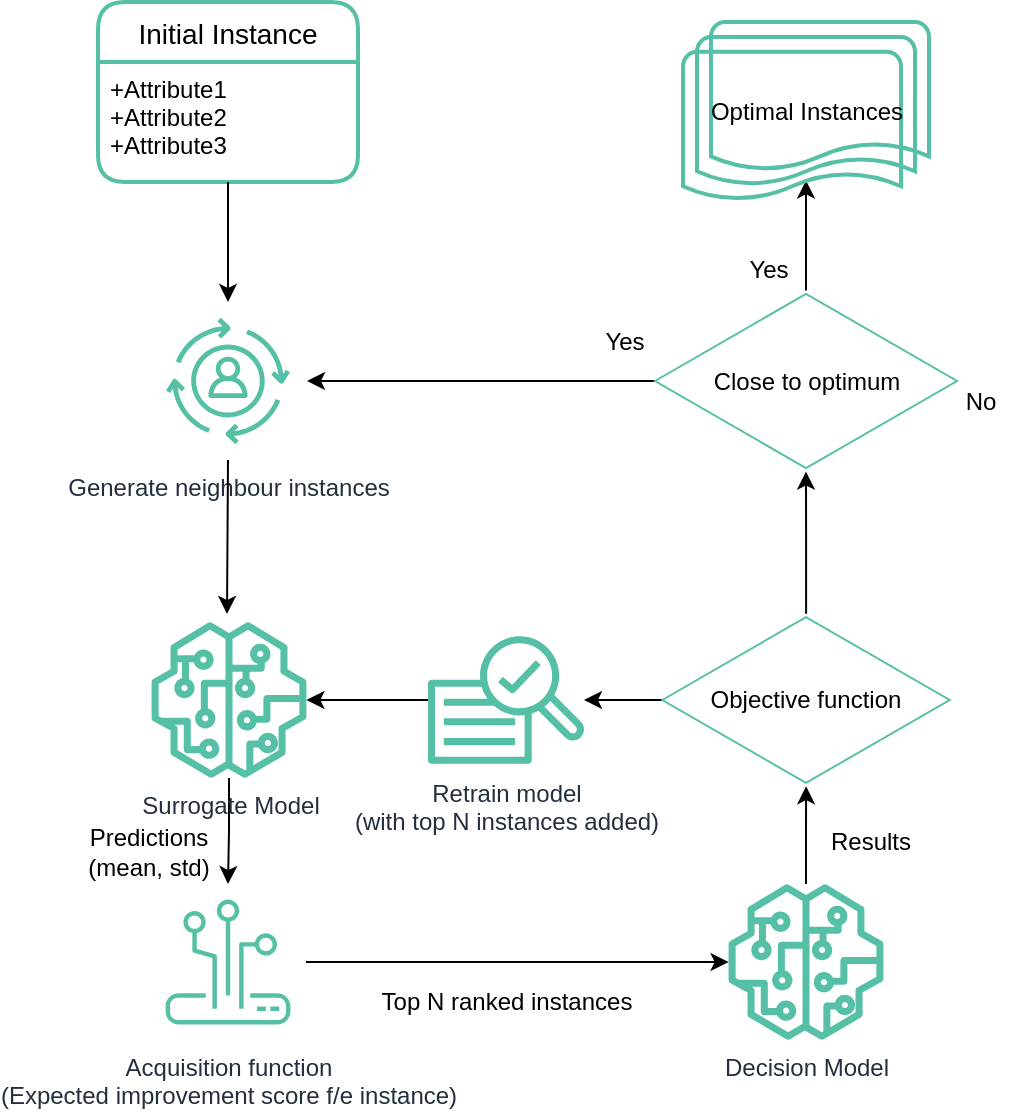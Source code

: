 <mxfile version="15.2.9" type="github"><diagram id="zYWGo0iMATtiFffycCuh" name="Page-1"><mxGraphModel dx="1186" dy="547" grid="1" gridSize="10" guides="1" tooltips="1" connect="1" arrows="1" fold="1" page="1" pageScale="1" pageWidth="2339" pageHeight="3300" math="0" shadow="0"><root><mxCell id="0"/><mxCell id="1" parent="0"/><mxCell id="8jwhhJ4_cBbjTl03nuOA-27" value="Generate neighbour instances" style="sketch=0;points=[[0,0,0],[0.25,0,0],[0.5,0,0],[0.75,0,0],[1,0,0],[0,1,0],[0.25,1,0],[0.5,1,0],[0.75,1,0],[1,1,0],[0,0.25,0],[0,0.5,0],[0,0.75,0],[1,0.25,0],[1,0.5,0],[1,0.75,0]];outlineConnect=0;fontColor=#232F3E;gradientColor=#4AB29A;gradientDirection=north;fillColor=none;strokeColor=#56C0A7;dashed=0;verticalLabelPosition=bottom;verticalAlign=top;align=center;html=1;fontSize=12;fontStyle=0;aspect=fixed;shape=mxgraph.aws4.resourceIcon;resIcon=mxgraph.aws4.personalize;shadow=0;" parent="1" vertex="1"><mxGeometry x="180.5" y="230" width="79" height="79" as="geometry"/></mxCell><mxCell id="8jwhhJ4_cBbjTl03nuOA-2" value="Initial Instance" style="swimlane;childLayout=stackLayout;horizontal=1;startSize=30;horizontalStack=0;rounded=1;fontSize=14;fontStyle=0;strokeWidth=2;resizeParent=0;resizeLast=1;shadow=0;dashed=0;align=center;fillColor=none;strokeColor=#56C0A7;" parent="1" vertex="1"><mxGeometry x="155" y="80" width="130" height="90" as="geometry"/></mxCell><mxCell id="8jwhhJ4_cBbjTl03nuOA-3" value="+Attribute1&#xA;+Attribute2&#xA;+Attribute3" style="align=left;strokeColor=none;fillColor=none;spacingLeft=4;fontSize=12;verticalAlign=top;resizable=0;rotatable=0;part=1;" parent="8jwhhJ4_cBbjTl03nuOA-2" vertex="1"><mxGeometry y="30" width="130" height="60" as="geometry"/></mxCell><mxCell id="8jwhhJ4_cBbjTl03nuOA-17" style="edgeStyle=orthogonalEdgeStyle;rounded=0;orthogonalLoop=1;jettySize=auto;html=1;exitX=0.5;exitY=1;exitDx=0;exitDy=0;entryX=0.5;entryY=0;entryDx=0;entryDy=0;entryPerimeter=0;exitPerimeter=0;" parent="1" source="8jwhhJ4_cBbjTl03nuOA-27" edge="1"><mxGeometry relative="1" as="geometry"><mxPoint x="220" y="330" as="sourcePoint"/><mxPoint x="219.5" y="386" as="targetPoint"/></mxGeometry></mxCell><mxCell id="8jwhhJ4_cBbjTl03nuOA-7" style="edgeStyle=orthogonalEdgeStyle;rounded=0;orthogonalLoop=1;jettySize=auto;html=1;exitX=0.5;exitY=1;exitDx=0;exitDy=0;entryX=0.5;entryY=0;entryDx=0;entryDy=0;entryPerimeter=0;" parent="1" source="8jwhhJ4_cBbjTl03nuOA-3" target="8jwhhJ4_cBbjTl03nuOA-27" edge="1"><mxGeometry relative="1" as="geometry"><mxPoint x="220" y="210" as="targetPoint"/></mxGeometry></mxCell><mxCell id="8jwhhJ4_cBbjTl03nuOA-63" style="edgeStyle=orthogonalEdgeStyle;rounded=0;orthogonalLoop=1;jettySize=auto;html=1;" parent="1" source="8jwhhJ4_cBbjTl03nuOA-39" target="8jwhhJ4_cBbjTl03nuOA-56" edge="1"><mxGeometry relative="1" as="geometry"/></mxCell><mxCell id="8jwhhJ4_cBbjTl03nuOA-39" value="Decision Model" style="sketch=0;outlineConnect=0;fontColor=#232F3E;gradientColor=none;fillColor=#56C0A7;strokeColor=none;dashed=0;verticalLabelPosition=bottom;verticalAlign=top;align=center;html=1;fontSize=12;fontStyle=0;aspect=fixed;pointerEvents=1;shape=mxgraph.aws4.sagemaker_model;" parent="1" vertex="1"><mxGeometry x="470" y="521" width="78" height="78" as="geometry"/></mxCell><mxCell id="8jwhhJ4_cBbjTl03nuOA-75" style="edgeStyle=orthogonalEdgeStyle;rounded=0;orthogonalLoop=1;jettySize=auto;html=1;entryX=0.5;entryY=0;entryDx=0;entryDy=0;entryPerimeter=0;" parent="1" source="8jwhhJ4_cBbjTl03nuOA-41" target="8jwhhJ4_cBbjTl03nuOA-74" edge="1"><mxGeometry relative="1" as="geometry"/></mxCell><mxCell id="8jwhhJ4_cBbjTl03nuOA-41" value="&lt;div&gt;Surrogate Model&lt;/div&gt;" style="sketch=0;outlineConnect=0;fontColor=#232F3E;gradientColor=none;fillColor=#56C0A7;strokeColor=none;dashed=0;verticalLabelPosition=bottom;verticalAlign=top;align=center;html=1;fontSize=12;fontStyle=0;aspect=fixed;pointerEvents=1;shape=mxgraph.aws4.sagemaker_model;" parent="1" vertex="1"><mxGeometry x="181.5" y="390" width="78" height="78" as="geometry"/></mxCell><mxCell id="8jwhhJ4_cBbjTl03nuOA-47" style="edgeStyle=orthogonalEdgeStyle;rounded=0;orthogonalLoop=1;jettySize=auto;html=1;" parent="1" source="8jwhhJ4_cBbjTl03nuOA-46" target="8jwhhJ4_cBbjTl03nuOA-41" edge="1"><mxGeometry relative="1" as="geometry"/></mxCell><mxCell id="8jwhhJ4_cBbjTl03nuOA-46" value="&lt;div&gt;Retrain model &lt;br&gt;&lt;/div&gt;&lt;div&gt;(with top N instances added)&lt;/div&gt;" style="sketch=0;outlineConnect=0;fontColor=#232F3E;gradientColor=none;fillColor=#56C0A7;strokeColor=none;dashed=0;verticalLabelPosition=bottom;verticalAlign=top;align=center;html=1;fontSize=12;fontStyle=0;aspect=fixed;pointerEvents=1;shape=mxgraph.aws4.sagemaker_train;" parent="1" vertex="1"><mxGeometry x="320" y="396.5" width="78" height="65" as="geometry"/></mxCell><mxCell id="8jwhhJ4_cBbjTl03nuOA-57" style="edgeStyle=orthogonalEdgeStyle;rounded=0;orthogonalLoop=1;jettySize=auto;html=1;" parent="1" source="8jwhhJ4_cBbjTl03nuOA-56" target="8jwhhJ4_cBbjTl03nuOA-46" edge="1"><mxGeometry relative="1" as="geometry"/></mxCell><mxCell id="8jwhhJ4_cBbjTl03nuOA-64" style="edgeStyle=orthogonalEdgeStyle;rounded=0;orthogonalLoop=1;jettySize=auto;html=1;" parent="1" source="8jwhhJ4_cBbjTl03nuOA-56" target="8jwhhJ4_cBbjTl03nuOA-60" edge="1"><mxGeometry relative="1" as="geometry"/></mxCell><mxCell id="8jwhhJ4_cBbjTl03nuOA-56" value="&lt;div&gt;Objective function&lt;/div&gt;" style="html=1;whiteSpace=wrap;aspect=fixed;shape=isoRectangle;shadow=0;strokeColor=#56C0A7;fillColor=none;" parent="1" vertex="1"><mxGeometry x="437.16" y="385.9" width="143.67" height="86.2" as="geometry"/></mxCell><mxCell id="8jwhhJ4_cBbjTl03nuOA-61" style="edgeStyle=orthogonalEdgeStyle;rounded=0;orthogonalLoop=1;jettySize=auto;html=1;entryX=0.5;entryY=0.88;entryDx=0;entryDy=0;entryPerimeter=0;" parent="1" source="8jwhhJ4_cBbjTl03nuOA-60" target="8jwhhJ4_cBbjTl03nuOA-65" edge="1"><mxGeometry relative="1" as="geometry"><mxPoint x="509" y="175" as="targetPoint"/></mxGeometry></mxCell><mxCell id="8jwhhJ4_cBbjTl03nuOA-68" style="edgeStyle=orthogonalEdgeStyle;rounded=0;orthogonalLoop=1;jettySize=auto;html=1;" parent="1" source="8jwhhJ4_cBbjTl03nuOA-60" target="8jwhhJ4_cBbjTl03nuOA-27" edge="1"><mxGeometry relative="1" as="geometry"/></mxCell><mxCell id="8jwhhJ4_cBbjTl03nuOA-60" value="Close to optimum" style="html=1;whiteSpace=wrap;aspect=fixed;shape=isoRectangle;shadow=0;strokeColor=#56C0A7;fillColor=none;" parent="1" vertex="1"><mxGeometry x="433.5" y="224.2" width="151" height="90.6" as="geometry"/></mxCell><mxCell id="8jwhhJ4_cBbjTl03nuOA-65" value="Optimal Instances" style="strokeWidth=2;html=1;shape=mxgraph.flowchart.multi-document;whiteSpace=wrap;fillColor=none;strokeColor=#56C0A7;" parent="1" vertex="1"><mxGeometry x="447.5" y="90" width="123" height="90" as="geometry"/></mxCell><mxCell id="8jwhhJ4_cBbjTl03nuOA-66" value="Yes" style="text;html=1;align=center;verticalAlign=middle;resizable=0;points=[];autosize=1;strokeColor=none;fillColor=none;" parent="1" vertex="1"><mxGeometry x="470" y="204.2" width="40" height="20" as="geometry"/></mxCell><mxCell id="8jwhhJ4_cBbjTl03nuOA-67" value="No" style="text;html=1;align=center;verticalAlign=middle;resizable=0;points=[];autosize=1;strokeColor=none;fillColor=none;" parent="1" vertex="1"><mxGeometry x="580.83" y="270" width="30" height="20" as="geometry"/></mxCell><mxCell id="8jwhhJ4_cBbjTl03nuOA-69" value="Results" style="text;html=1;align=center;verticalAlign=middle;resizable=0;points=[];autosize=1;strokeColor=none;fillColor=none;" parent="1" vertex="1"><mxGeometry x="510.5" y="490" width="60" height="20" as="geometry"/></mxCell><mxCell id="8jwhhJ4_cBbjTl03nuOA-70" value="&lt;div&gt;Predictions&lt;br&gt;(mean, std)&lt;br&gt;&lt;/div&gt;" style="text;html=1;align=center;verticalAlign=middle;resizable=0;points=[];autosize=1;strokeColor=none;fillColor=none;" parent="1" vertex="1"><mxGeometry x="140" y="490" width="80" height="30" as="geometry"/></mxCell><mxCell id="8jwhhJ4_cBbjTl03nuOA-71" value="Yes" style="text;html=1;align=center;verticalAlign=middle;resizable=0;points=[];autosize=1;strokeColor=none;fillColor=none;" parent="1" vertex="1"><mxGeometry x="398" y="240" width="40" height="20" as="geometry"/></mxCell><mxCell id="8jwhhJ4_cBbjTl03nuOA-72" value="Top N ranked instances" style="text;html=1;align=center;verticalAlign=middle;resizable=0;points=[];autosize=1;strokeColor=none;fillColor=none;" parent="1" vertex="1"><mxGeometry x="289" y="570" width="140" height="20" as="geometry"/></mxCell><mxCell id="8jwhhJ4_cBbjTl03nuOA-76" style="edgeStyle=orthogonalEdgeStyle;rounded=0;orthogonalLoop=1;jettySize=auto;html=1;" parent="1" source="8jwhhJ4_cBbjTl03nuOA-74" target="8jwhhJ4_cBbjTl03nuOA-39" edge="1"><mxGeometry relative="1" as="geometry"/></mxCell><mxCell id="8jwhhJ4_cBbjTl03nuOA-74" value="Acquisition function&lt;br&gt;(Expected improvement score f/e instance)" style="sketch=0;points=[[0,0,0],[0.25,0,0],[0.5,0,0],[0.75,0,0],[1,0,0],[0,1,0],[0.25,1,0],[0.5,1,0],[0.75,1,0],[1,1,0],[0,0.25,0],[0,0.5,0],[0,0.75,0],[1,0.25,0],[1,0.5,0],[1,0.75,0]];outlineConnect=0;fontColor=#232F3E;gradientColor=#4AB29A;gradientDirection=north;fillColor=none;strokeColor=#56C0A7;dashed=0;verticalLabelPosition=bottom;verticalAlign=top;align=center;html=1;fontSize=12;fontStyle=0;aspect=fixed;shape=mxgraph.aws4.resourceIcon;resIcon=mxgraph.aws4.panorama;shadow=0;" parent="1" vertex="1"><mxGeometry x="181" y="521" width="78" height="78" as="geometry"/></mxCell></root></mxGraphModel></diagram></mxfile>